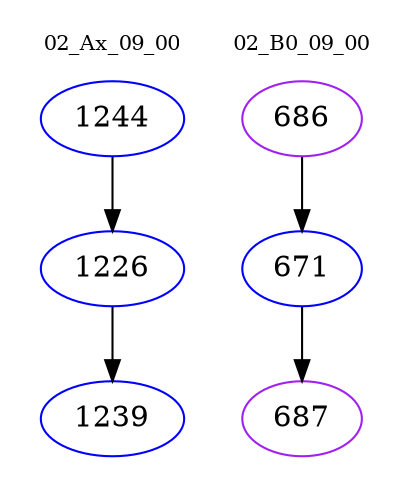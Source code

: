 digraph{
subgraph cluster_0 {
color = white
label = "02_Ax_09_00";
fontsize=10;
T0_1244 [label="1244", color="blue"]
T0_1244 -> T0_1226 [color="black"]
T0_1226 [label="1226", color="blue"]
T0_1226 -> T0_1239 [color="black"]
T0_1239 [label="1239", color="blue"]
}
subgraph cluster_1 {
color = white
label = "02_B0_09_00";
fontsize=10;
T1_686 [label="686", color="purple"]
T1_686 -> T1_671 [color="black"]
T1_671 [label="671", color="blue"]
T1_671 -> T1_687 [color="black"]
T1_687 [label="687", color="purple"]
}
}
